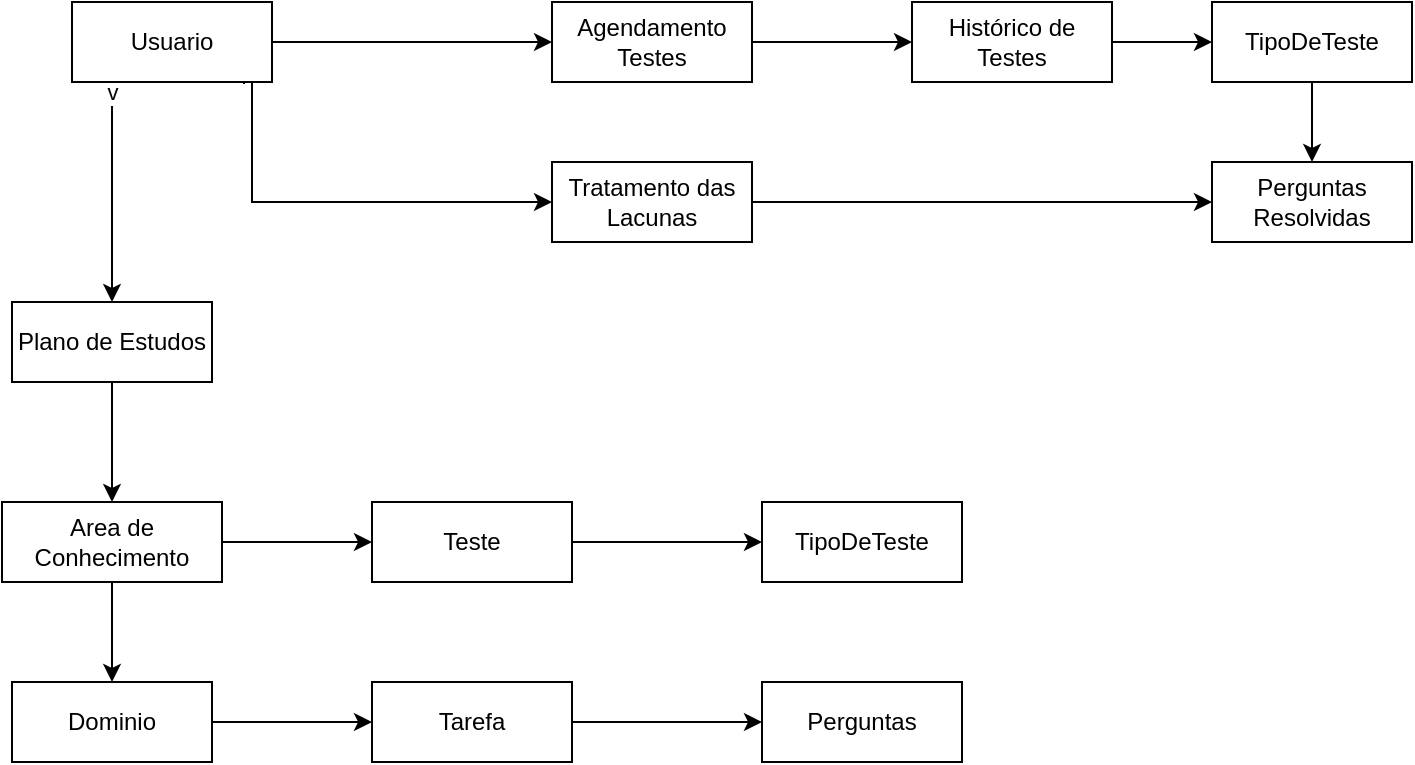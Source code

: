 <mxfile version="24.7.8" pages="3">
  <diagram id="QR8V1_dRtChXC7lab5na" name="ModeloConceitual">
    <mxGraphModel dx="1026" dy="650" grid="1" gridSize="10" guides="1" tooltips="1" connect="1" arrows="1" fold="1" page="1" pageScale="1" pageWidth="827" pageHeight="1169" math="0" shadow="0">
      <root>
        <mxCell id="0" />
        <mxCell id="1" parent="0" />
        <mxCell id="aj3h1EUnyRg5z9keWe_K-21" value="v" style="edgeStyle=orthogonalEdgeStyle;rounded=0;orthogonalLoop=1;jettySize=auto;html=1;exitX=1;exitY=0.5;exitDx=0;exitDy=0;entryX=0.5;entryY=0;entryDx=0;entryDy=0;" edge="1" parent="1" source="aj3h1EUnyRg5z9keWe_K-3" target="aj3h1EUnyRg5z9keWe_K-20">
          <mxGeometry relative="1" as="geometry">
            <mxPoint x="290" y="80" as="targetPoint" />
            <Array as="points">
              <mxPoint x="80" y="80" />
            </Array>
          </mxGeometry>
        </mxCell>
        <mxCell id="rJEEHTR7L1fp2Xo1DZTY-4" style="edgeStyle=orthogonalEdgeStyle;rounded=0;orthogonalLoop=1;jettySize=auto;html=1;exitX=0.5;exitY=1;exitDx=0;exitDy=0;entryX=0;entryY=0.5;entryDx=0;entryDy=0;" edge="1" parent="1" source="aj3h1EUnyRg5z9keWe_K-3" target="aj3h1EUnyRg5z9keWe_K-22">
          <mxGeometry relative="1" as="geometry">
            <Array as="points">
              <mxPoint x="110" y="80" />
            </Array>
          </mxGeometry>
        </mxCell>
        <mxCell id="rJEEHTR7L1fp2Xo1DZTY-5" style="edgeStyle=orthogonalEdgeStyle;rounded=0;orthogonalLoop=1;jettySize=auto;html=1;entryX=0;entryY=0.5;entryDx=0;entryDy=0;exitX=0.86;exitY=1.025;exitDx=0;exitDy=0;exitPerimeter=0;" edge="1" parent="1" source="aj3h1EUnyRg5z9keWe_K-3" target="aj3h1EUnyRg5z9keWe_K-26">
          <mxGeometry relative="1" as="geometry">
            <mxPoint x="90" y="90" as="sourcePoint" />
            <mxPoint x="290" y="150" as="targetPoint" />
            <Array as="points">
              <mxPoint x="146" y="100" />
              <mxPoint x="150" y="100" />
              <mxPoint x="150" y="160" />
            </Array>
          </mxGeometry>
        </mxCell>
        <mxCell id="aj3h1EUnyRg5z9keWe_K-3" value="Usuario" style="whiteSpace=wrap;html=1;align=center;" vertex="1" parent="1">
          <mxGeometry x="60" y="60" width="100" height="40" as="geometry" />
        </mxCell>
        <mxCell id="aj3h1EUnyRg5z9keWe_K-19" style="edgeStyle=orthogonalEdgeStyle;rounded=0;orthogonalLoop=1;jettySize=auto;html=1;exitX=1;exitY=0.5;exitDx=0;exitDy=0;entryX=0;entryY=0.5;entryDx=0;entryDy=0;" edge="1" parent="1" source="aj3h1EUnyRg5z9keWe_K-4" target="aj3h1EUnyRg5z9keWe_K-9">
          <mxGeometry relative="1" as="geometry" />
        </mxCell>
        <mxCell id="aj3h1EUnyRg5z9keWe_K-4" value="Teste" style="whiteSpace=wrap;html=1;align=center;" vertex="1" parent="1">
          <mxGeometry x="210" y="310" width="100" height="40" as="geometry" />
        </mxCell>
        <mxCell id="rJEEHTR7L1fp2Xo1DZTY-2" style="edgeStyle=orthogonalEdgeStyle;rounded=0;orthogonalLoop=1;jettySize=auto;html=1;entryX=0;entryY=0.5;entryDx=0;entryDy=0;" edge="1" parent="1" source="aj3h1EUnyRg5z9keWe_K-6" target="rJEEHTR7L1fp2Xo1DZTY-1">
          <mxGeometry relative="1" as="geometry" />
        </mxCell>
        <mxCell id="aj3h1EUnyRg5z9keWe_K-6" value="Tarefa" style="whiteSpace=wrap;html=1;align=center;" vertex="1" parent="1">
          <mxGeometry x="210" y="400" width="100" height="40" as="geometry" />
        </mxCell>
        <mxCell id="aj3h1EUnyRg5z9keWe_K-11" style="edgeStyle=orthogonalEdgeStyle;rounded=0;orthogonalLoop=1;jettySize=auto;html=1;exitX=0.5;exitY=1;exitDx=0;exitDy=0;entryX=0.5;entryY=0;entryDx=0;entryDy=0;" edge="1" parent="1" source="aj3h1EUnyRg5z9keWe_K-7" target="aj3h1EUnyRg5z9keWe_K-10">
          <mxGeometry relative="1" as="geometry" />
        </mxCell>
        <mxCell id="aj3h1EUnyRg5z9keWe_K-24" style="edgeStyle=orthogonalEdgeStyle;rounded=0;orthogonalLoop=1;jettySize=auto;html=1;entryX=0;entryY=0.5;entryDx=0;entryDy=0;" edge="1" parent="1" source="aj3h1EUnyRg5z9keWe_K-7" target="aj3h1EUnyRg5z9keWe_K-4">
          <mxGeometry relative="1" as="geometry" />
        </mxCell>
        <mxCell id="aj3h1EUnyRg5z9keWe_K-7" value="Area de Conhecimento" style="whiteSpace=wrap;html=1;align=center;" vertex="1" parent="1">
          <mxGeometry x="25" y="310" width="110" height="40" as="geometry" />
        </mxCell>
        <mxCell id="aj3h1EUnyRg5z9keWe_K-9" value="TipoDeTeste" style="whiteSpace=wrap;html=1;align=center;" vertex="1" parent="1">
          <mxGeometry x="405" y="310" width="100" height="40" as="geometry" />
        </mxCell>
        <mxCell id="aj3h1EUnyRg5z9keWe_K-12" style="edgeStyle=orthogonalEdgeStyle;rounded=0;orthogonalLoop=1;jettySize=auto;html=1;exitX=1;exitY=0.5;exitDx=0;exitDy=0;entryX=0;entryY=0.5;entryDx=0;entryDy=0;" edge="1" parent="1" source="aj3h1EUnyRg5z9keWe_K-10" target="aj3h1EUnyRg5z9keWe_K-6">
          <mxGeometry relative="1" as="geometry" />
        </mxCell>
        <mxCell id="aj3h1EUnyRg5z9keWe_K-10" value="Dominio" style="whiteSpace=wrap;html=1;align=center;" vertex="1" parent="1">
          <mxGeometry x="30" y="400" width="100" height="40" as="geometry" />
        </mxCell>
        <mxCell id="aj3h1EUnyRg5z9keWe_K-16" style="edgeStyle=orthogonalEdgeStyle;rounded=0;orthogonalLoop=1;jettySize=auto;html=1;exitX=1;exitY=0.5;exitDx=0;exitDy=0;entryX=0;entryY=0.5;entryDx=0;entryDy=0;" edge="1" parent="1" source="aj3h1EUnyRg5z9keWe_K-13" target="aj3h1EUnyRg5z9keWe_K-15">
          <mxGeometry relative="1" as="geometry" />
        </mxCell>
        <mxCell id="aj3h1EUnyRg5z9keWe_K-13" value="Histórico de Testes" style="whiteSpace=wrap;html=1;align=center;" vertex="1" parent="1">
          <mxGeometry x="480" y="60" width="100" height="40" as="geometry" />
        </mxCell>
        <mxCell id="aj3h1EUnyRg5z9keWe_K-14" value="Perguntas Resolvidas" style="whiteSpace=wrap;html=1;align=center;" vertex="1" parent="1">
          <mxGeometry x="630" y="140" width="100" height="40" as="geometry" />
        </mxCell>
        <mxCell id="aj3h1EUnyRg5z9keWe_K-18" style="edgeStyle=orthogonalEdgeStyle;rounded=0;orthogonalLoop=1;jettySize=auto;html=1;exitX=0.5;exitY=1;exitDx=0;exitDy=0;entryX=0.5;entryY=0;entryDx=0;entryDy=0;" edge="1" parent="1" source="aj3h1EUnyRg5z9keWe_K-15" target="aj3h1EUnyRg5z9keWe_K-14">
          <mxGeometry relative="1" as="geometry" />
        </mxCell>
        <mxCell id="aj3h1EUnyRg5z9keWe_K-15" value="TipoDeTeste" style="whiteSpace=wrap;html=1;align=center;" vertex="1" parent="1">
          <mxGeometry x="630" y="60" width="100" height="40" as="geometry" />
        </mxCell>
        <mxCell id="rJEEHTR7L1fp2Xo1DZTY-6" style="edgeStyle=orthogonalEdgeStyle;rounded=0;orthogonalLoop=1;jettySize=auto;html=1;entryX=0.5;entryY=0;entryDx=0;entryDy=0;" edge="1" parent="1" source="aj3h1EUnyRg5z9keWe_K-20" target="aj3h1EUnyRg5z9keWe_K-7">
          <mxGeometry relative="1" as="geometry" />
        </mxCell>
        <mxCell id="aj3h1EUnyRg5z9keWe_K-20" value="Plano de Estudos" style="whiteSpace=wrap;html=1;align=center;" vertex="1" parent="1">
          <mxGeometry x="30" y="210" width="100" height="40" as="geometry" />
        </mxCell>
        <mxCell id="aj3h1EUnyRg5z9keWe_K-22" value="Agendamento Testes" style="whiteSpace=wrap;html=1;align=center;" vertex="1" parent="1">
          <mxGeometry x="300" y="60" width="100" height="40" as="geometry" />
        </mxCell>
        <mxCell id="aj3h1EUnyRg5z9keWe_K-23" style="edgeStyle=orthogonalEdgeStyle;rounded=0;orthogonalLoop=1;jettySize=auto;html=1;exitX=1;exitY=0.5;exitDx=0;exitDy=0;entryX=0;entryY=0.5;entryDx=0;entryDy=0;" edge="1" parent="1" source="aj3h1EUnyRg5z9keWe_K-22" target="aj3h1EUnyRg5z9keWe_K-13">
          <mxGeometry relative="1" as="geometry" />
        </mxCell>
        <mxCell id="rJEEHTR7L1fp2Xo1DZTY-3" style="edgeStyle=orthogonalEdgeStyle;rounded=0;orthogonalLoop=1;jettySize=auto;html=1;exitX=1;exitY=0.5;exitDx=0;exitDy=0;" edge="1" parent="1" source="aj3h1EUnyRg5z9keWe_K-26" target="aj3h1EUnyRg5z9keWe_K-14">
          <mxGeometry relative="1" as="geometry" />
        </mxCell>
        <mxCell id="aj3h1EUnyRg5z9keWe_K-26" value="Tratamento das Lacunas" style="whiteSpace=wrap;html=1;align=center;" vertex="1" parent="1">
          <mxGeometry x="300" y="140" width="100" height="40" as="geometry" />
        </mxCell>
        <mxCell id="rJEEHTR7L1fp2Xo1DZTY-1" value="Perguntas" style="whiteSpace=wrap;html=1;align=center;" vertex="1" parent="1">
          <mxGeometry x="405" y="400" width="100" height="40" as="geometry" />
        </mxCell>
      </root>
    </mxGraphModel>
  </diagram>
  <diagram id="qq55OB-4lLZWazGmophJ" name="ModeloLogico">
    <mxGraphModel dx="1026" dy="650" grid="1" gridSize="10" guides="1" tooltips="1" connect="1" arrows="1" fold="1" page="1" pageScale="1" pageWidth="827" pageHeight="1169" math="0" shadow="0">
      <root>
        <mxCell id="0" />
        <mxCell id="1" parent="0" />
      </root>
    </mxGraphModel>
  </diagram>
  <diagram id="pjtMkpR0QFNeXGmRAc_Z" name="ModeloFisico">
    <mxGraphModel dx="1026" dy="650" grid="1" gridSize="10" guides="1" tooltips="1" connect="1" arrows="1" fold="1" page="1" pageScale="1" pageWidth="827" pageHeight="1169" math="0" shadow="0">
      <root>
        <mxCell id="0" />
        <mxCell id="1" parent="0" />
      </root>
    </mxGraphModel>
  </diagram>
</mxfile>
